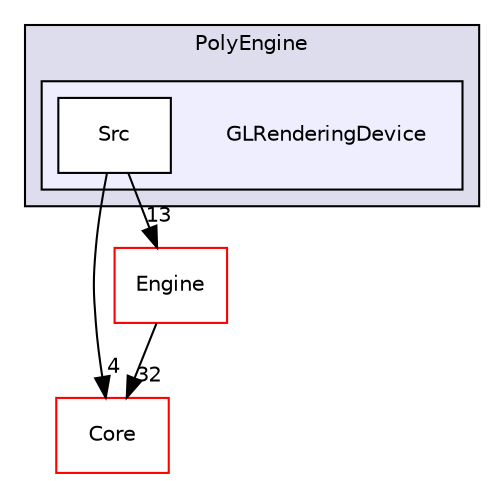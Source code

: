 digraph "C:/Users/Michal/Documents/PolyEngine/PolyEngine/GLRenderingDevice" {
  compound=true
  node [ fontsize="10", fontname="Helvetica"];
  edge [ labelfontsize="10", labelfontname="Helvetica"];
  subgraph clusterdir_9f4970d29116881988da23ca945af141 {
    graph [ bgcolor="#ddddee", pencolor="black", label="PolyEngine" fontname="Helvetica", fontsize="10", URL="dir_9f4970d29116881988da23ca945af141.html"]
  subgraph clusterdir_a9f058496a2bbae47c0bc8ee6a72b4ee {
    graph [ bgcolor="#eeeeff", pencolor="black", label="" URL="dir_a9f058496a2bbae47c0bc8ee6a72b4ee.html"];
    dir_a9f058496a2bbae47c0bc8ee6a72b4ee [shape=plaintext label="GLRenderingDevice"];
    dir_b405246736a3b510432e5e63b5b01fcf [shape=box label="Src" color="black" fillcolor="white" style="filled" URL="dir_b405246736a3b510432e5e63b5b01fcf.html"];
  }
  }
  dir_5294531d4a0bf03c22ac9f2318eb671c [shape=box label="Core" fillcolor="white" style="filled" color="red" URL="dir_5294531d4a0bf03c22ac9f2318eb671c.html"];
  dir_33785fa01b50d8145935135959563aad [shape=box label="Engine" fillcolor="white" style="filled" color="red" URL="dir_33785fa01b50d8145935135959563aad.html"];
  dir_b405246736a3b510432e5e63b5b01fcf->dir_5294531d4a0bf03c22ac9f2318eb671c [headlabel="4", labeldistance=1.5 headhref="dir_000006_000001.html"];
  dir_b405246736a3b510432e5e63b5b01fcf->dir_33785fa01b50d8145935135959563aad [headlabel="13", labeldistance=1.5 headhref="dir_000006_000003.html"];
  dir_33785fa01b50d8145935135959563aad->dir_5294531d4a0bf03c22ac9f2318eb671c [headlabel="32", labeldistance=1.5 headhref="dir_000003_000001.html"];
}
